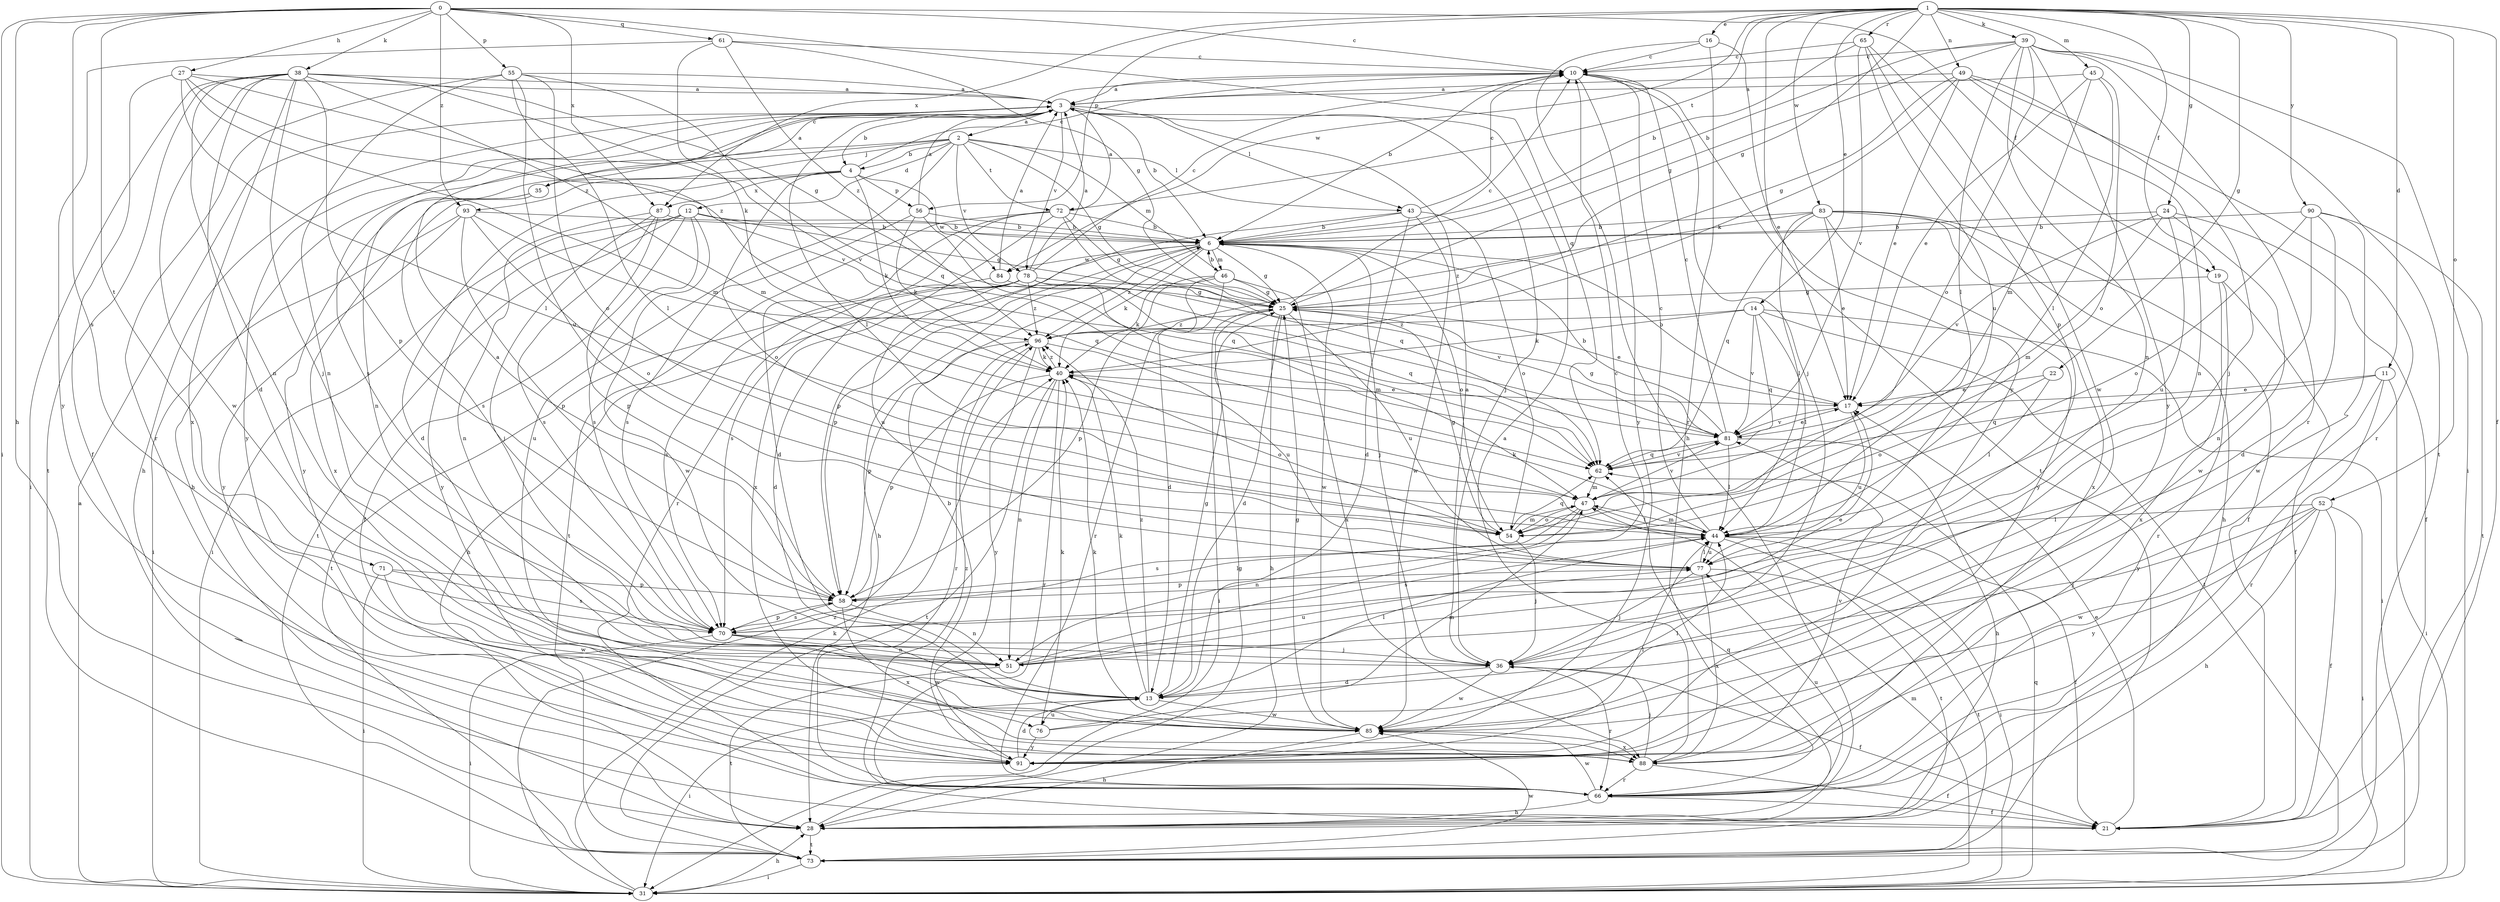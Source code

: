 strict digraph  {
0;
1;
2;
3;
4;
6;
10;
11;
12;
13;
14;
16;
17;
19;
21;
22;
24;
25;
27;
28;
31;
35;
36;
38;
39;
40;
43;
44;
45;
46;
47;
49;
51;
52;
54;
55;
56;
58;
61;
62;
65;
66;
70;
71;
72;
73;
76;
77;
78;
81;
83;
84;
85;
87;
88;
90;
91;
93;
96;
0 -> 10  [label=c];
0 -> 19  [label=f];
0 -> 27  [label=h];
0 -> 28  [label=h];
0 -> 31  [label=i];
0 -> 38  [label=k];
0 -> 55  [label=p];
0 -> 61  [label=q];
0 -> 62  [label=q];
0 -> 70  [label=s];
0 -> 71  [label=t];
0 -> 87  [label=x];
0 -> 93  [label=z];
1 -> 11  [label=d];
1 -> 14  [label=e];
1 -> 16  [label=e];
1 -> 19  [label=f];
1 -> 21  [label=f];
1 -> 22  [label=g];
1 -> 24  [label=g];
1 -> 25  [label=g];
1 -> 39  [label=k];
1 -> 45  [label=m];
1 -> 49  [label=n];
1 -> 52  [label=o];
1 -> 56  [label=p];
1 -> 65  [label=r];
1 -> 72  [label=t];
1 -> 83  [label=w];
1 -> 84  [label=w];
1 -> 87  [label=x];
1 -> 90  [label=y];
1 -> 91  [label=y];
2 -> 4  [label=b];
2 -> 12  [label=d];
2 -> 25  [label=g];
2 -> 28  [label=h];
2 -> 35  [label=j];
2 -> 43  [label=l];
2 -> 46  [label=m];
2 -> 51  [label=n];
2 -> 72  [label=t];
2 -> 76  [label=u];
2 -> 78  [label=v];
3 -> 2  [label=a];
3 -> 4  [label=b];
3 -> 6  [label=b];
3 -> 28  [label=h];
3 -> 36  [label=j];
3 -> 43  [label=l];
3 -> 44  [label=l];
3 -> 70  [label=s];
3 -> 78  [label=v];
3 -> 91  [label=y];
4 -> 10  [label=c];
4 -> 13  [label=d];
4 -> 40  [label=k];
4 -> 54  [label=o];
4 -> 56  [label=p];
4 -> 84  [label=w];
4 -> 87  [label=x];
4 -> 93  [label=z];
6 -> 25  [label=g];
6 -> 28  [label=h];
6 -> 36  [label=j];
6 -> 40  [label=k];
6 -> 46  [label=m];
6 -> 54  [label=o];
6 -> 58  [label=p];
6 -> 70  [label=s];
6 -> 84  [label=w];
6 -> 85  [label=w];
6 -> 96  [label=z];
10 -> 3  [label=a];
10 -> 6  [label=b];
10 -> 36  [label=j];
10 -> 73  [label=t];
10 -> 91  [label=y];
11 -> 17  [label=e];
11 -> 31  [label=i];
11 -> 62  [label=q];
11 -> 66  [label=r];
11 -> 91  [label=y];
12 -> 6  [label=b];
12 -> 21  [label=f];
12 -> 25  [label=g];
12 -> 31  [label=i];
12 -> 70  [label=s];
12 -> 73  [label=t];
12 -> 85  [label=w];
12 -> 91  [label=y];
13 -> 25  [label=g];
13 -> 31  [label=i];
13 -> 40  [label=k];
13 -> 44  [label=l];
13 -> 76  [label=u];
13 -> 85  [label=w];
13 -> 96  [label=z];
14 -> 31  [label=i];
14 -> 40  [label=k];
14 -> 44  [label=l];
14 -> 62  [label=q];
14 -> 73  [label=t];
14 -> 81  [label=v];
14 -> 96  [label=z];
16 -> 10  [label=c];
16 -> 17  [label=e];
16 -> 28  [label=h];
16 -> 66  [label=r];
17 -> 6  [label=b];
17 -> 77  [label=u];
17 -> 81  [label=v];
19 -> 21  [label=f];
19 -> 25  [label=g];
19 -> 66  [label=r];
19 -> 88  [label=x];
21 -> 17  [label=e];
22 -> 17  [label=e];
22 -> 44  [label=l];
22 -> 54  [label=o];
24 -> 6  [label=b];
24 -> 21  [label=f];
24 -> 47  [label=m];
24 -> 77  [label=u];
24 -> 81  [label=v];
24 -> 85  [label=w];
25 -> 10  [label=c];
25 -> 13  [label=d];
25 -> 17  [label=e];
25 -> 28  [label=h];
25 -> 31  [label=i];
25 -> 77  [label=u];
25 -> 96  [label=z];
27 -> 3  [label=a];
27 -> 21  [label=f];
27 -> 44  [label=l];
27 -> 47  [label=m];
27 -> 81  [label=v];
27 -> 96  [label=z];
28 -> 25  [label=g];
28 -> 62  [label=q];
28 -> 73  [label=t];
31 -> 3  [label=a];
31 -> 28  [label=h];
31 -> 40  [label=k];
31 -> 47  [label=m];
31 -> 62  [label=q];
31 -> 96  [label=z];
35 -> 3  [label=a];
35 -> 10  [label=c];
35 -> 70  [label=s];
35 -> 88  [label=x];
35 -> 91  [label=y];
36 -> 3  [label=a];
36 -> 13  [label=d];
36 -> 21  [label=f];
36 -> 66  [label=r];
36 -> 85  [label=w];
38 -> 3  [label=a];
38 -> 13  [label=d];
38 -> 25  [label=g];
38 -> 31  [label=i];
38 -> 36  [label=j];
38 -> 47  [label=m];
38 -> 51  [label=n];
38 -> 58  [label=p];
38 -> 73  [label=t];
38 -> 81  [label=v];
38 -> 85  [label=w];
38 -> 88  [label=x];
39 -> 6  [label=b];
39 -> 10  [label=c];
39 -> 25  [label=g];
39 -> 31  [label=i];
39 -> 44  [label=l];
39 -> 51  [label=n];
39 -> 54  [label=o];
39 -> 66  [label=r];
39 -> 73  [label=t];
39 -> 91  [label=y];
40 -> 17  [label=e];
40 -> 51  [label=n];
40 -> 54  [label=o];
40 -> 58  [label=p];
40 -> 66  [label=r];
40 -> 73  [label=t];
40 -> 96  [label=z];
43 -> 6  [label=b];
43 -> 10  [label=c];
43 -> 13  [label=d];
43 -> 54  [label=o];
43 -> 58  [label=p];
43 -> 85  [label=w];
44 -> 10  [label=c];
44 -> 21  [label=f];
44 -> 31  [label=i];
44 -> 40  [label=k];
44 -> 47  [label=m];
44 -> 70  [label=s];
44 -> 73  [label=t];
44 -> 77  [label=u];
45 -> 3  [label=a];
45 -> 17  [label=e];
45 -> 44  [label=l];
45 -> 47  [label=m];
45 -> 54  [label=o];
46 -> 6  [label=b];
46 -> 13  [label=d];
46 -> 25  [label=g];
46 -> 40  [label=k];
46 -> 58  [label=p];
46 -> 66  [label=r];
46 -> 88  [label=x];
47 -> 44  [label=l];
47 -> 51  [label=n];
47 -> 54  [label=o];
47 -> 70  [label=s];
47 -> 81  [label=v];
49 -> 3  [label=a];
49 -> 17  [label=e];
49 -> 25  [label=g];
49 -> 36  [label=j];
49 -> 40  [label=k];
49 -> 51  [label=n];
49 -> 66  [label=r];
51 -> 10  [label=c];
51 -> 73  [label=t];
51 -> 77  [label=u];
52 -> 21  [label=f];
52 -> 28  [label=h];
52 -> 31  [label=i];
52 -> 36  [label=j];
52 -> 44  [label=l];
52 -> 85  [label=w];
52 -> 91  [label=y];
54 -> 25  [label=g];
54 -> 36  [label=j];
54 -> 47  [label=m];
54 -> 62  [label=q];
55 -> 3  [label=a];
55 -> 44  [label=l];
55 -> 51  [label=n];
55 -> 54  [label=o];
55 -> 62  [label=q];
55 -> 66  [label=r];
55 -> 77  [label=u];
56 -> 3  [label=a];
56 -> 6  [label=b];
56 -> 40  [label=k];
56 -> 62  [label=q];
56 -> 70  [label=s];
58 -> 3  [label=a];
58 -> 44  [label=l];
58 -> 51  [label=n];
58 -> 70  [label=s];
58 -> 88  [label=x];
61 -> 10  [label=c];
61 -> 25  [label=g];
61 -> 40  [label=k];
61 -> 91  [label=y];
61 -> 96  [label=z];
62 -> 47  [label=m];
62 -> 81  [label=v];
65 -> 6  [label=b];
65 -> 10  [label=c];
65 -> 58  [label=p];
65 -> 77  [label=u];
65 -> 81  [label=v];
65 -> 85  [label=w];
66 -> 21  [label=f];
66 -> 28  [label=h];
66 -> 77  [label=u];
66 -> 85  [label=w];
66 -> 96  [label=z];
70 -> 17  [label=e];
70 -> 31  [label=i];
70 -> 36  [label=j];
70 -> 51  [label=n];
70 -> 58  [label=p];
70 -> 85  [label=w];
71 -> 31  [label=i];
71 -> 58  [label=p];
71 -> 70  [label=s];
71 -> 85  [label=w];
72 -> 3  [label=a];
72 -> 6  [label=b];
72 -> 13  [label=d];
72 -> 25  [label=g];
72 -> 62  [label=q];
72 -> 66  [label=r];
72 -> 73  [label=t];
72 -> 88  [label=x];
73 -> 31  [label=i];
73 -> 85  [label=w];
76 -> 40  [label=k];
76 -> 44  [label=l];
76 -> 47  [label=m];
76 -> 91  [label=y];
77 -> 36  [label=j];
77 -> 44  [label=l];
77 -> 58  [label=p];
77 -> 73  [label=t];
77 -> 88  [label=x];
78 -> 3  [label=a];
78 -> 10  [label=c];
78 -> 13  [label=d];
78 -> 25  [label=g];
78 -> 28  [label=h];
78 -> 47  [label=m];
78 -> 62  [label=q];
78 -> 73  [label=t];
78 -> 77  [label=u];
78 -> 96  [label=z];
81 -> 6  [label=b];
81 -> 10  [label=c];
81 -> 17  [label=e];
81 -> 25  [label=g];
81 -> 28  [label=h];
81 -> 44  [label=l];
81 -> 62  [label=q];
83 -> 6  [label=b];
83 -> 17  [label=e];
83 -> 21  [label=f];
83 -> 28  [label=h];
83 -> 44  [label=l];
83 -> 62  [label=q];
83 -> 88  [label=x];
83 -> 91  [label=y];
83 -> 96  [label=z];
84 -> 3  [label=a];
84 -> 70  [label=s];
84 -> 81  [label=v];
85 -> 25  [label=g];
85 -> 28  [label=h];
85 -> 40  [label=k];
85 -> 88  [label=x];
87 -> 6  [label=b];
87 -> 36  [label=j];
87 -> 51  [label=n];
87 -> 58  [label=p];
87 -> 70  [label=s];
88 -> 3  [label=a];
88 -> 21  [label=f];
88 -> 36  [label=j];
88 -> 66  [label=r];
88 -> 81  [label=v];
90 -> 6  [label=b];
90 -> 13  [label=d];
90 -> 51  [label=n];
90 -> 54  [label=o];
90 -> 73  [label=t];
90 -> 85  [label=w];
91 -> 6  [label=b];
91 -> 13  [label=d];
91 -> 44  [label=l];
93 -> 6  [label=b];
93 -> 31  [label=i];
93 -> 54  [label=o];
93 -> 58  [label=p];
93 -> 62  [label=q];
93 -> 91  [label=y];
96 -> 40  [label=k];
96 -> 58  [label=p];
96 -> 66  [label=r];
96 -> 77  [label=u];
96 -> 91  [label=y];
}
